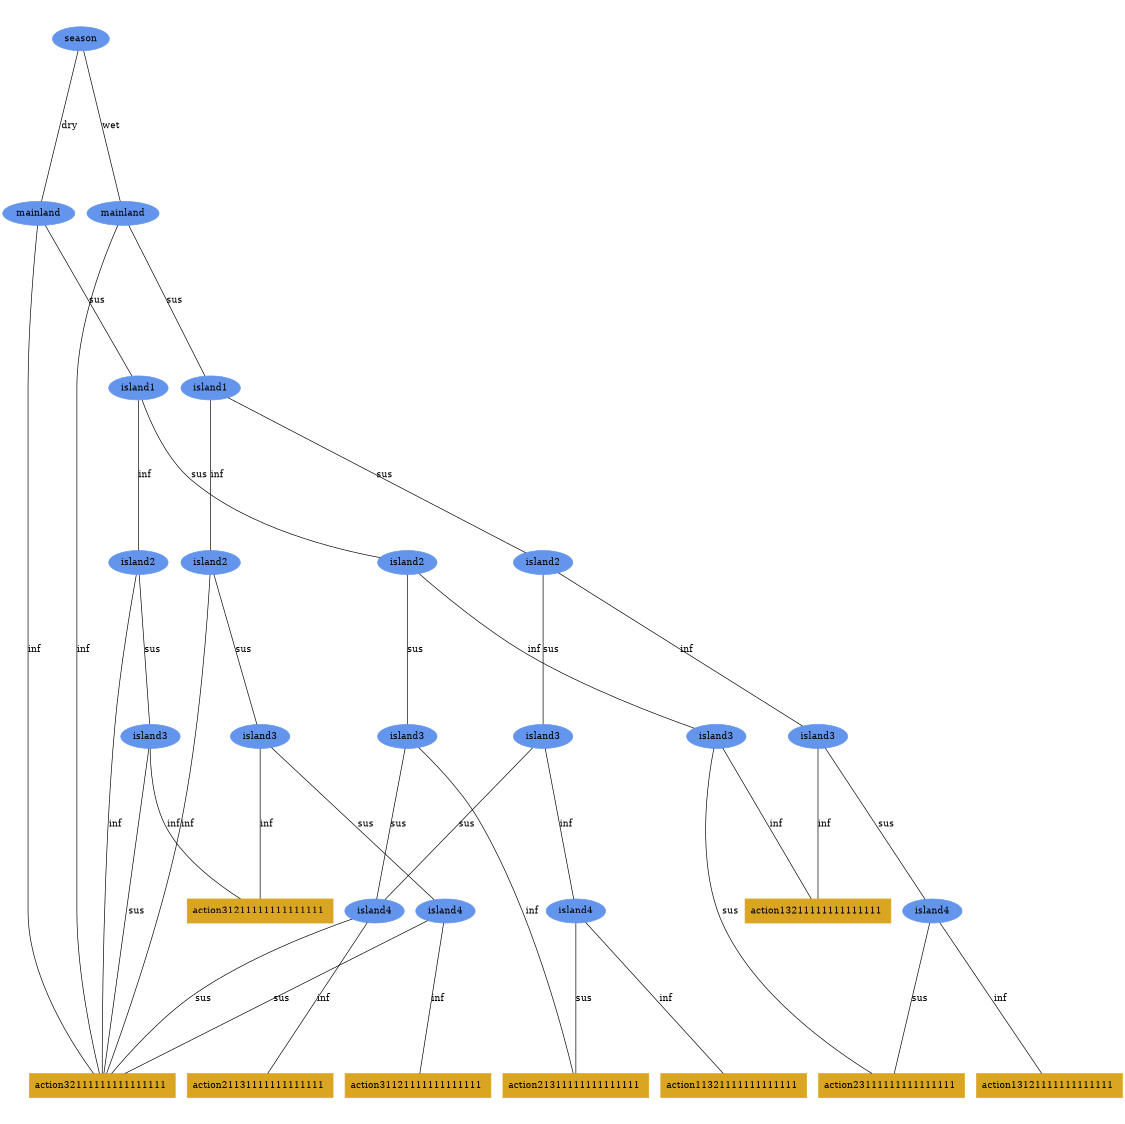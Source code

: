 digraph "DD" {
size = "7.5,10"
ratio=1.0;
center = true;
edge [dir = none];
{ rank = same; node [shape=ellipse, style=filled, color=cornflowerblue];"a0" [label="season"];}
{ rank = same; node [shape=ellipse, style=filled, color=cornflowerblue];"a1" [label="mainland"];}
{ rank = same; node [shape=ellipse, style=filled, color=cornflowerblue];"a2" [label="island1"];}
{ rank = same; node [shape=ellipse, style=filled, color=cornflowerblue];"a3" [label="island2"];}
{ rank = same; node [shape=ellipse, style=filled, color=cornflowerblue];"a4" [label="island3"];}
{ rank = same; node [shape=ellipse, style=filled, color=cornflowerblue];"a5" [label="island4"];}
{ rank = same; node [shape=box, style=filled, color=goldenrod];"a6" [label = "action32111111111111111 "];}
{ rank = same; node [shape=box, style=filled, color=goldenrod];"a7" [label = "action21131111111111111 "];}
{ rank = same; node [shape=box, style=filled, color=goldenrod];"a8" [label = "action21311111111111111 "];}
{ rank = same; node [shape=ellipse, style=filled, color=cornflowerblue];"a9" [label="island3"];}
{ rank = same; node [shape=box, style=filled, color=goldenrod];"a10" [label = "action23111111111111111 "];}
{ rank = same; node [shape=box, style=filled, color=goldenrod];"a11" [label = "action13211111111111111 "];}
{ rank = same; node [shape=ellipse, style=filled, color=cornflowerblue];"a12" [label="island2"];}
{ rank = same; node [shape=ellipse, style=filled, color=cornflowerblue];"a13" [label="island3"];}
{ rank = same; node [shape=box, style=filled, color=goldenrod];"a14" [label = "action31211111111111111 "];}
{ rank = same; node [shape=ellipse, style=filled, color=cornflowerblue];"a15" [label="mainland"];}
{ rank = same; node [shape=ellipse, style=filled, color=cornflowerblue];"a16" [label="island1"];}
{ rank = same; node [shape=ellipse, style=filled, color=cornflowerblue];"a17" [label="island2"];}
{ rank = same; node [shape=ellipse, style=filled, color=cornflowerblue];"a18" [label="island3"];}
{ rank = same; node [shape=ellipse, style=filled, color=cornflowerblue];"a19" [label="island4"];}
{ rank = same; node [shape=box, style=filled, color=goldenrod];"a20" [label = "action11321111111111111 "];}
{ rank = same; node [shape=ellipse, style=filled, color=cornflowerblue];"a21" [label="island3"];}
{ rank = same; node [shape=ellipse, style=filled, color=cornflowerblue];"a22" [label="island4"];}
{ rank = same; node [shape=box, style=filled, color=goldenrod];"a23" [label = "action13121111111111111 "];}
{ rank = same; node [shape=ellipse, style=filled, color=cornflowerblue];"a24" [label="island2"];}
{ rank = same; node [shape=ellipse, style=filled, color=cornflowerblue];"a25" [label="island3"];}
{ rank = same; node [shape=ellipse, style=filled, color=cornflowerblue];"a26" [label="island4"];}
{ rank = same; node [shape=box, style=filled, color=goldenrod];"a27" [label = "action31121111111111111 "];}
"a5" -> "a6" [label = "sus"];
"a5" -> "a7" [label = "inf"];
"a4" -> "a5" [label = "sus"];
"a4" -> "a8" [label = "inf"];
"a3" -> "a4" [label = "sus"];
"a9" -> "a10" [label = "sus"];
"a9" -> "a11" [label = "inf"];
"a3" -> "a9" [label = "inf"];
"a2" -> "a3" [label = "sus"];
"a13" -> "a6" [label = "sus"];
"a13" -> "a14" [label = "inf"];
"a12" -> "a13" [label = "sus"];
"a12" -> "a6" [label = "inf"];
"a2" -> "a12" [label = "inf"];
"a1" -> "a2" [label = "sus"];
"a1" -> "a6" [label = "inf"];
"a0" -> "a1" [label = "dry"];
"a18" -> "a5" [label = "sus"];
"a19" -> "a8" [label = "sus"];
"a19" -> "a20" [label = "inf"];
"a18" -> "a19" [label = "inf"];
"a17" -> "a18" [label = "sus"];
"a22" -> "a10" [label = "sus"];
"a22" -> "a23" [label = "inf"];
"a21" -> "a22" [label = "sus"];
"a21" -> "a11" [label = "inf"];
"a17" -> "a21" [label = "inf"];
"a16" -> "a17" [label = "sus"];
"a26" -> "a6" [label = "sus"];
"a26" -> "a27" [label = "inf"];
"a25" -> "a26" [label = "sus"];
"a25" -> "a14" [label = "inf"];
"a24" -> "a25" [label = "sus"];
"a24" -> "a6" [label = "inf"];
"a16" -> "a24" [label = "inf"];
"a15" -> "a16" [label = "sus"];
"a15" -> "a6" [label = "inf"];
"a0" -> "a15" [label = "wet"];
}
